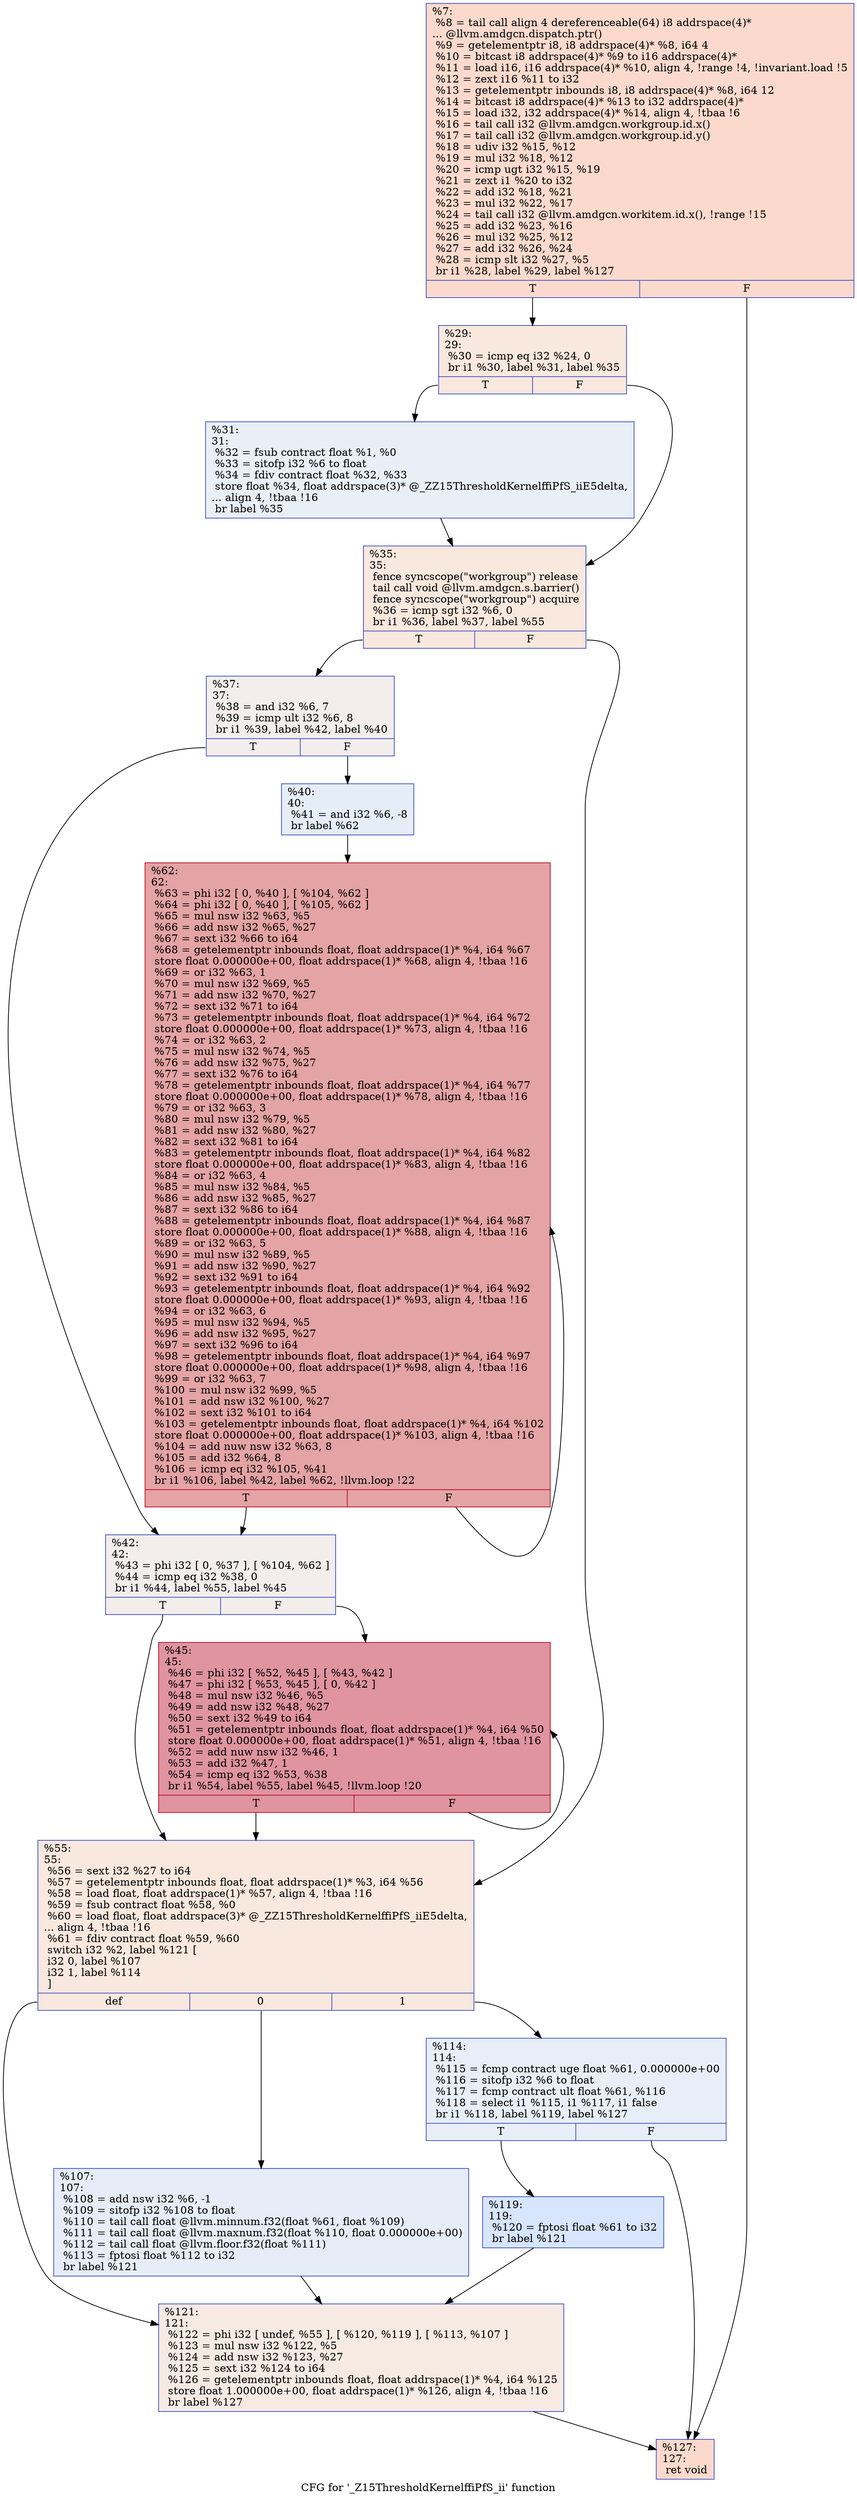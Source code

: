 digraph "CFG for '_Z15ThresholdKernelffiPfS_ii' function" {
	label="CFG for '_Z15ThresholdKernelffiPfS_ii' function";

	Node0x513d1b0 [shape=record,color="#3d50c3ff", style=filled, fillcolor="#f7ac8e70",label="{%7:\l  %8 = tail call align 4 dereferenceable(64) i8 addrspace(4)*\l... @llvm.amdgcn.dispatch.ptr()\l  %9 = getelementptr i8, i8 addrspace(4)* %8, i64 4\l  %10 = bitcast i8 addrspace(4)* %9 to i16 addrspace(4)*\l  %11 = load i16, i16 addrspace(4)* %10, align 4, !range !4, !invariant.load !5\l  %12 = zext i16 %11 to i32\l  %13 = getelementptr inbounds i8, i8 addrspace(4)* %8, i64 12\l  %14 = bitcast i8 addrspace(4)* %13 to i32 addrspace(4)*\l  %15 = load i32, i32 addrspace(4)* %14, align 4, !tbaa !6\l  %16 = tail call i32 @llvm.amdgcn.workgroup.id.x()\l  %17 = tail call i32 @llvm.amdgcn.workgroup.id.y()\l  %18 = udiv i32 %15, %12\l  %19 = mul i32 %18, %12\l  %20 = icmp ugt i32 %15, %19\l  %21 = zext i1 %20 to i32\l  %22 = add i32 %18, %21\l  %23 = mul i32 %22, %17\l  %24 = tail call i32 @llvm.amdgcn.workitem.id.x(), !range !15\l  %25 = add i32 %23, %16\l  %26 = mul i32 %25, %12\l  %27 = add i32 %26, %24\l  %28 = icmp slt i32 %27, %5\l  br i1 %28, label %29, label %127\l|{<s0>T|<s1>F}}"];
	Node0x513d1b0:s0 -> Node0x513f9e0;
	Node0x513d1b0:s1 -> Node0x513fa70;
	Node0x513f9e0 [shape=record,color="#3d50c3ff", style=filled, fillcolor="#f2cab570",label="{%29:\l29:                                               \l  %30 = icmp eq i32 %24, 0\l  br i1 %30, label %31, label %35\l|{<s0>T|<s1>F}}"];
	Node0x513f9e0:s0 -> Node0x513fc40;
	Node0x513f9e0:s1 -> Node0x513fc90;
	Node0x513fc40 [shape=record,color="#3d50c3ff", style=filled, fillcolor="#cedaeb70",label="{%31:\l31:                                               \l  %32 = fsub contract float %1, %0\l  %33 = sitofp i32 %6 to float\l  %34 = fdiv contract float %32, %33\l  store float %34, float addrspace(3)* @_ZZ15ThresholdKernelffiPfS_iiE5delta,\l... align 4, !tbaa !16\l  br label %35\l}"];
	Node0x513fc40 -> Node0x513fc90;
	Node0x513fc90 [shape=record,color="#3d50c3ff", style=filled, fillcolor="#f2cab570",label="{%35:\l35:                                               \l  fence syncscope(\"workgroup\") release\l  tail call void @llvm.amdgcn.s.barrier()\l  fence syncscope(\"workgroup\") acquire\l  %36 = icmp sgt i32 %6, 0\l  br i1 %36, label %37, label %55\l|{<s0>T|<s1>F}}"];
	Node0x513fc90:s0 -> Node0x51405e0;
	Node0x513fc90:s1 -> Node0x5140670;
	Node0x51405e0 [shape=record,color="#3d50c3ff", style=filled, fillcolor="#e3d9d370",label="{%37:\l37:                                               \l  %38 = and i32 %6, 7\l  %39 = icmp ult i32 %6, 8\l  br i1 %39, label %42, label %40\l|{<s0>T|<s1>F}}"];
	Node0x51405e0:s0 -> Node0x5140900;
	Node0x51405e0:s1 -> Node0x5140950;
	Node0x5140950 [shape=record,color="#3d50c3ff", style=filled, fillcolor="#c5d6f270",label="{%40:\l40:                                               \l  %41 = and i32 %6, -8\l  br label %62\l}"];
	Node0x5140950 -> Node0x5140b50;
	Node0x5140900 [shape=record,color="#3d50c3ff", style=filled, fillcolor="#e3d9d370",label="{%42:\l42:                                               \l  %43 = phi i32 [ 0, %37 ], [ %104, %62 ]\l  %44 = icmp eq i32 %38, 0\l  br i1 %44, label %55, label %45\l|{<s0>T|<s1>F}}"];
	Node0x5140900:s0 -> Node0x5140670;
	Node0x5140900:s1 -> Node0x5140d80;
	Node0x5140d80 [shape=record,color="#b70d28ff", style=filled, fillcolor="#b70d2870",label="{%45:\l45:                                               \l  %46 = phi i32 [ %52, %45 ], [ %43, %42 ]\l  %47 = phi i32 [ %53, %45 ], [ 0, %42 ]\l  %48 = mul nsw i32 %46, %5\l  %49 = add nsw i32 %48, %27\l  %50 = sext i32 %49 to i64\l  %51 = getelementptr inbounds float, float addrspace(1)* %4, i64 %50\l  store float 0.000000e+00, float addrspace(1)* %51, align 4, !tbaa !16\l  %52 = add nuw nsw i32 %46, 1\l  %53 = add i32 %47, 1\l  %54 = icmp eq i32 %53, %38\l  br i1 %54, label %55, label %45, !llvm.loop !20\l|{<s0>T|<s1>F}}"];
	Node0x5140d80:s0 -> Node0x5140670;
	Node0x5140d80:s1 -> Node0x5140d80;
	Node0x5140670 [shape=record,color="#3d50c3ff", style=filled, fillcolor="#f2cab570",label="{%55:\l55:                                               \l  %56 = sext i32 %27 to i64\l  %57 = getelementptr inbounds float, float addrspace(1)* %3, i64 %56\l  %58 = load float, float addrspace(1)* %57, align 4, !tbaa !16\l  %59 = fsub contract float %58, %0\l  %60 = load float, float addrspace(3)* @_ZZ15ThresholdKernelffiPfS_iiE5delta,\l... align 4, !tbaa !16\l  %61 = fdiv contract float %59, %60\l  switch i32 %2, label %121 [\l    i32 0, label %107\l    i32 1, label %114\l  ]\l|{<s0>def|<s1>0|<s2>1}}"];
	Node0x5140670:s0 -> Node0x5142990;
	Node0x5140670:s1 -> Node0x5142ae0;
	Node0x5140670:s2 -> Node0x5142b70;
	Node0x5140b50 [shape=record,color="#b70d28ff", style=filled, fillcolor="#c32e3170",label="{%62:\l62:                                               \l  %63 = phi i32 [ 0, %40 ], [ %104, %62 ]\l  %64 = phi i32 [ 0, %40 ], [ %105, %62 ]\l  %65 = mul nsw i32 %63, %5\l  %66 = add nsw i32 %65, %27\l  %67 = sext i32 %66 to i64\l  %68 = getelementptr inbounds float, float addrspace(1)* %4, i64 %67\l  store float 0.000000e+00, float addrspace(1)* %68, align 4, !tbaa !16\l  %69 = or i32 %63, 1\l  %70 = mul nsw i32 %69, %5\l  %71 = add nsw i32 %70, %27\l  %72 = sext i32 %71 to i64\l  %73 = getelementptr inbounds float, float addrspace(1)* %4, i64 %72\l  store float 0.000000e+00, float addrspace(1)* %73, align 4, !tbaa !16\l  %74 = or i32 %63, 2\l  %75 = mul nsw i32 %74, %5\l  %76 = add nsw i32 %75, %27\l  %77 = sext i32 %76 to i64\l  %78 = getelementptr inbounds float, float addrspace(1)* %4, i64 %77\l  store float 0.000000e+00, float addrspace(1)* %78, align 4, !tbaa !16\l  %79 = or i32 %63, 3\l  %80 = mul nsw i32 %79, %5\l  %81 = add nsw i32 %80, %27\l  %82 = sext i32 %81 to i64\l  %83 = getelementptr inbounds float, float addrspace(1)* %4, i64 %82\l  store float 0.000000e+00, float addrspace(1)* %83, align 4, !tbaa !16\l  %84 = or i32 %63, 4\l  %85 = mul nsw i32 %84, %5\l  %86 = add nsw i32 %85, %27\l  %87 = sext i32 %86 to i64\l  %88 = getelementptr inbounds float, float addrspace(1)* %4, i64 %87\l  store float 0.000000e+00, float addrspace(1)* %88, align 4, !tbaa !16\l  %89 = or i32 %63, 5\l  %90 = mul nsw i32 %89, %5\l  %91 = add nsw i32 %90, %27\l  %92 = sext i32 %91 to i64\l  %93 = getelementptr inbounds float, float addrspace(1)* %4, i64 %92\l  store float 0.000000e+00, float addrspace(1)* %93, align 4, !tbaa !16\l  %94 = or i32 %63, 6\l  %95 = mul nsw i32 %94, %5\l  %96 = add nsw i32 %95, %27\l  %97 = sext i32 %96 to i64\l  %98 = getelementptr inbounds float, float addrspace(1)* %4, i64 %97\l  store float 0.000000e+00, float addrspace(1)* %98, align 4, !tbaa !16\l  %99 = or i32 %63, 7\l  %100 = mul nsw i32 %99, %5\l  %101 = add nsw i32 %100, %27\l  %102 = sext i32 %101 to i64\l  %103 = getelementptr inbounds float, float addrspace(1)* %4, i64 %102\l  store float 0.000000e+00, float addrspace(1)* %103, align 4, !tbaa !16\l  %104 = add nuw nsw i32 %63, 8\l  %105 = add i32 %64, 8\l  %106 = icmp eq i32 %105, %41\l  br i1 %106, label %42, label %62, !llvm.loop !22\l|{<s0>T|<s1>F}}"];
	Node0x5140b50:s0 -> Node0x5140900;
	Node0x5140b50:s1 -> Node0x5140b50;
	Node0x5142ae0 [shape=record,color="#3d50c3ff", style=filled, fillcolor="#c7d7f070",label="{%107:\l107:                                              \l  %108 = add nsw i32 %6, -1\l  %109 = sitofp i32 %108 to float\l  %110 = tail call float @llvm.minnum.f32(float %61, float %109)\l  %111 = tail call float @llvm.maxnum.f32(float %110, float 0.000000e+00)\l  %112 = tail call float @llvm.floor.f32(float %111)\l  %113 = fptosi float %112 to i32\l  br label %121\l}"];
	Node0x5142ae0 -> Node0x5142990;
	Node0x5142b70 [shape=record,color="#3d50c3ff", style=filled, fillcolor="#cbd8ee70",label="{%114:\l114:                                              \l  %115 = fcmp contract uge float %61, 0.000000e+00\l  %116 = sitofp i32 %6 to float\l  %117 = fcmp contract ult float %61, %116\l  %118 = select i1 %115, i1 %117, i1 false\l  br i1 %118, label %119, label %127\l|{<s0>T|<s1>F}}"];
	Node0x5142b70:s0 -> Node0x5145880;
	Node0x5142b70:s1 -> Node0x513fa70;
	Node0x5145880 [shape=record,color="#3d50c3ff", style=filled, fillcolor="#a7c5fe70",label="{%119:\l119:                                              \l  %120 = fptosi float %61 to i32\l  br label %121\l}"];
	Node0x5145880 -> Node0x5142990;
	Node0x5142990 [shape=record,color="#3d50c3ff", style=filled, fillcolor="#eed0c070",label="{%121:\l121:                                              \l  %122 = phi i32 [ undef, %55 ], [ %120, %119 ], [ %113, %107 ]\l  %123 = mul nsw i32 %122, %5\l  %124 = add nsw i32 %123, %27\l  %125 = sext i32 %124 to i64\l  %126 = getelementptr inbounds float, float addrspace(1)* %4, i64 %125\l  store float 1.000000e+00, float addrspace(1)* %126, align 4, !tbaa !16\l  br label %127\l}"];
	Node0x5142990 -> Node0x513fa70;
	Node0x513fa70 [shape=record,color="#3d50c3ff", style=filled, fillcolor="#f7ac8e70",label="{%127:\l127:                                              \l  ret void\l}"];
}

